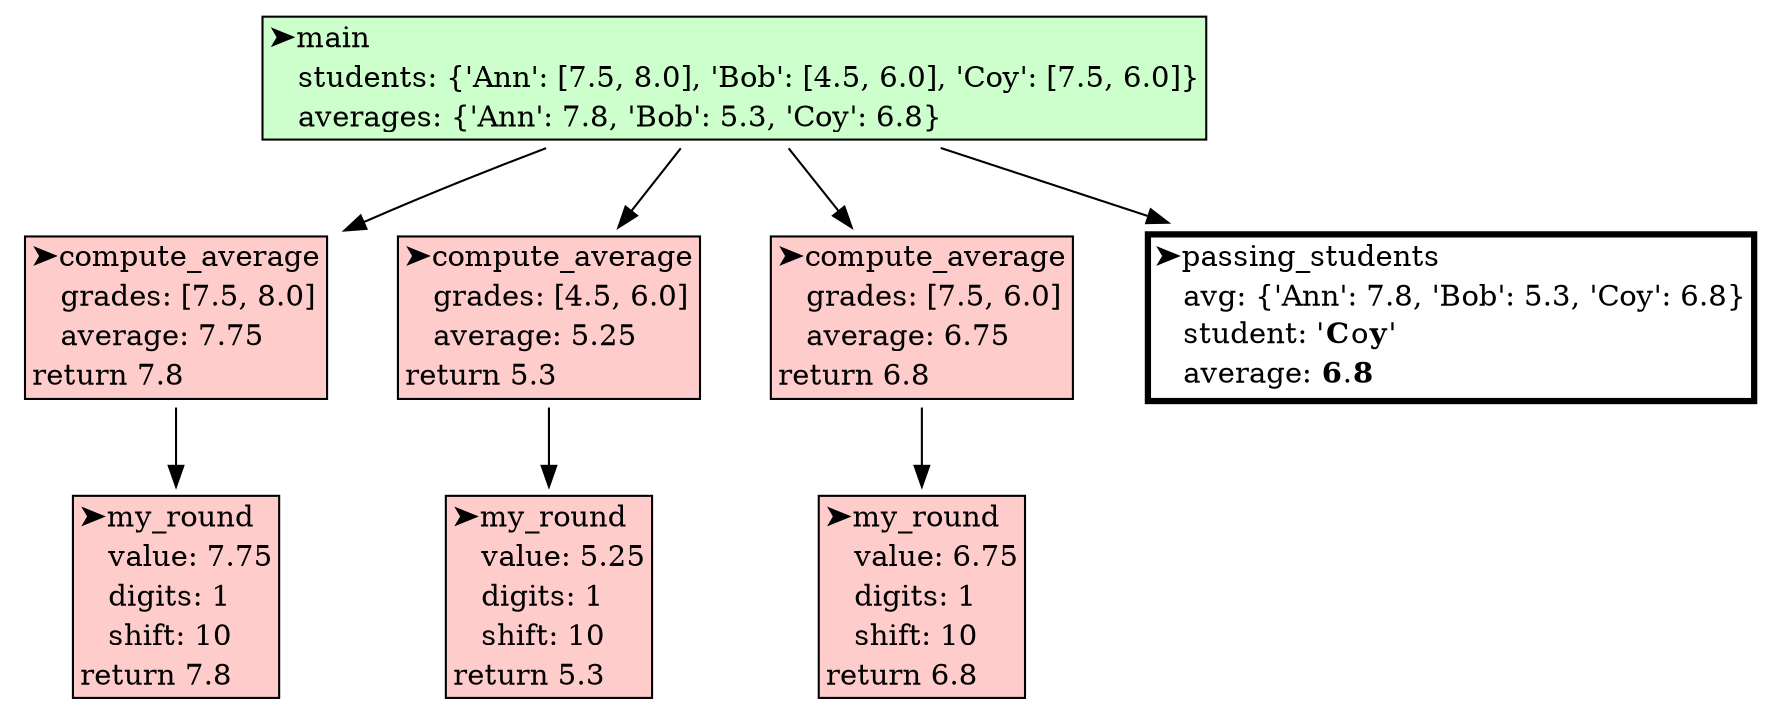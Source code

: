 digraph invocation_tree {
	node [shape=plaintext]
	0 [label=<
<TABLE BORDER="1" CELLBORDER="0" CELLSPACING="0" BGCOLOR="#ccffcc">
  <TR><TD ALIGN="left">➤main</TD></TR>
  <TR><TD ALIGN="left">   students: {&#x27;Ann&#x27;: [7.5, 8.0], &#x27;Bob&#x27;: [4.5, 6.0], &#x27;Coy&#x27;: [7.5, 6.0]}</TD></TR>
  <TR><TD ALIGN="left">   averages: {&#x27;Ann&#x27;: 7.8, &#x27;Bob&#x27;: 5.3, &#x27;Coy&#x27;: 6.8}</TD></TR>
</TABLE>>]
	1 [label=<
<TABLE BORDER="1" CELLBORDER="0" CELLSPACING="0" BGCOLOR="#ffcccc">
  <TR><TD ALIGN="left">➤compute_average</TD></TR>
  <TR><TD ALIGN="left">   grades: [7.5, 8.0]</TD></TR>
  <TR><TD ALIGN="left">   average: 7.75</TD></TR>
  <TR><TD ALIGN="left">return 7.8</TD></TR>
</TABLE>>]
	2 [label=<
<TABLE BORDER="1" CELLBORDER="0" CELLSPACING="0" BGCOLOR="#ffcccc">
  <TR><TD ALIGN="left">➤my_round</TD></TR>
  <TR><TD ALIGN="left">   value: 7.75</TD></TR>
  <TR><TD ALIGN="left">   digits: 1</TD></TR>
  <TR><TD ALIGN="left">   shift: 10</TD></TR>
  <TR><TD ALIGN="left">return 7.8</TD></TR>
</TABLE>>]
	3 [label=<
<TABLE BORDER="1" CELLBORDER="0" CELLSPACING="0" BGCOLOR="#ffcccc">
  <TR><TD ALIGN="left">➤compute_average</TD></TR>
  <TR><TD ALIGN="left">   grades: [4.5, 6.0]</TD></TR>
  <TR><TD ALIGN="left">   average: 5.25</TD></TR>
  <TR><TD ALIGN="left">return 5.3</TD></TR>
</TABLE>>]
	4 [label=<
<TABLE BORDER="1" CELLBORDER="0" CELLSPACING="0" BGCOLOR="#ffcccc">
  <TR><TD ALIGN="left">➤my_round</TD></TR>
  <TR><TD ALIGN="left">   value: 5.25</TD></TR>
  <TR><TD ALIGN="left">   digits: 1</TD></TR>
  <TR><TD ALIGN="left">   shift: 10</TD></TR>
  <TR><TD ALIGN="left">return 5.3</TD></TR>
</TABLE>>]
	5 [label=<
<TABLE BORDER="1" CELLBORDER="0" CELLSPACING="0" BGCOLOR="#ffcccc">
  <TR><TD ALIGN="left">➤compute_average</TD></TR>
  <TR><TD ALIGN="left">   grades: [7.5, 6.0]</TD></TR>
  <TR><TD ALIGN="left">   average: 6.75</TD></TR>
  <TR><TD ALIGN="left">return 6.8</TD></TR>
</TABLE>>]
	6 [label=<
<TABLE BORDER="1" CELLBORDER="0" CELLSPACING="0" BGCOLOR="#ffcccc">
  <TR><TD ALIGN="left">➤my_round</TD></TR>
  <TR><TD ALIGN="left">   value: 6.75</TD></TR>
  <TR><TD ALIGN="left">   digits: 1</TD></TR>
  <TR><TD ALIGN="left">   shift: 10</TD></TR>
  <TR><TD ALIGN="left">return 6.8</TD></TR>
</TABLE>>]
	7 [label=<
<TABLE BORDER="3" CELLBORDER="0" CELLSPACING="0" BGCOLOR="#ffffff">
  <TR><TD ALIGN="left">➤passing_students</TD></TR>
  <TR><TD ALIGN="left">   avg: {&#x27;Ann&#x27;: 7.8, &#x27;Bob&#x27;: 5.3, &#x27;Coy&#x27;: 6.8}</TD></TR>
  <TR><TD ALIGN="left">   student: &#x27;<B>C&#8203;</B>&#8203;o<B>y&#8203;</B>&#8203;&#x27;</TD></TR>
  <TR><TD ALIGN="left">   average: <B>6&#8203;</B>&#8203;.<B>8&#8203;</B>&#8203;</TD></TR>
</TABLE>>]
	0 -> 1
	1 -> 2
	0 -> 3
	3 -> 4
	0 -> 5
	5 -> 6
	0 -> 7
}
